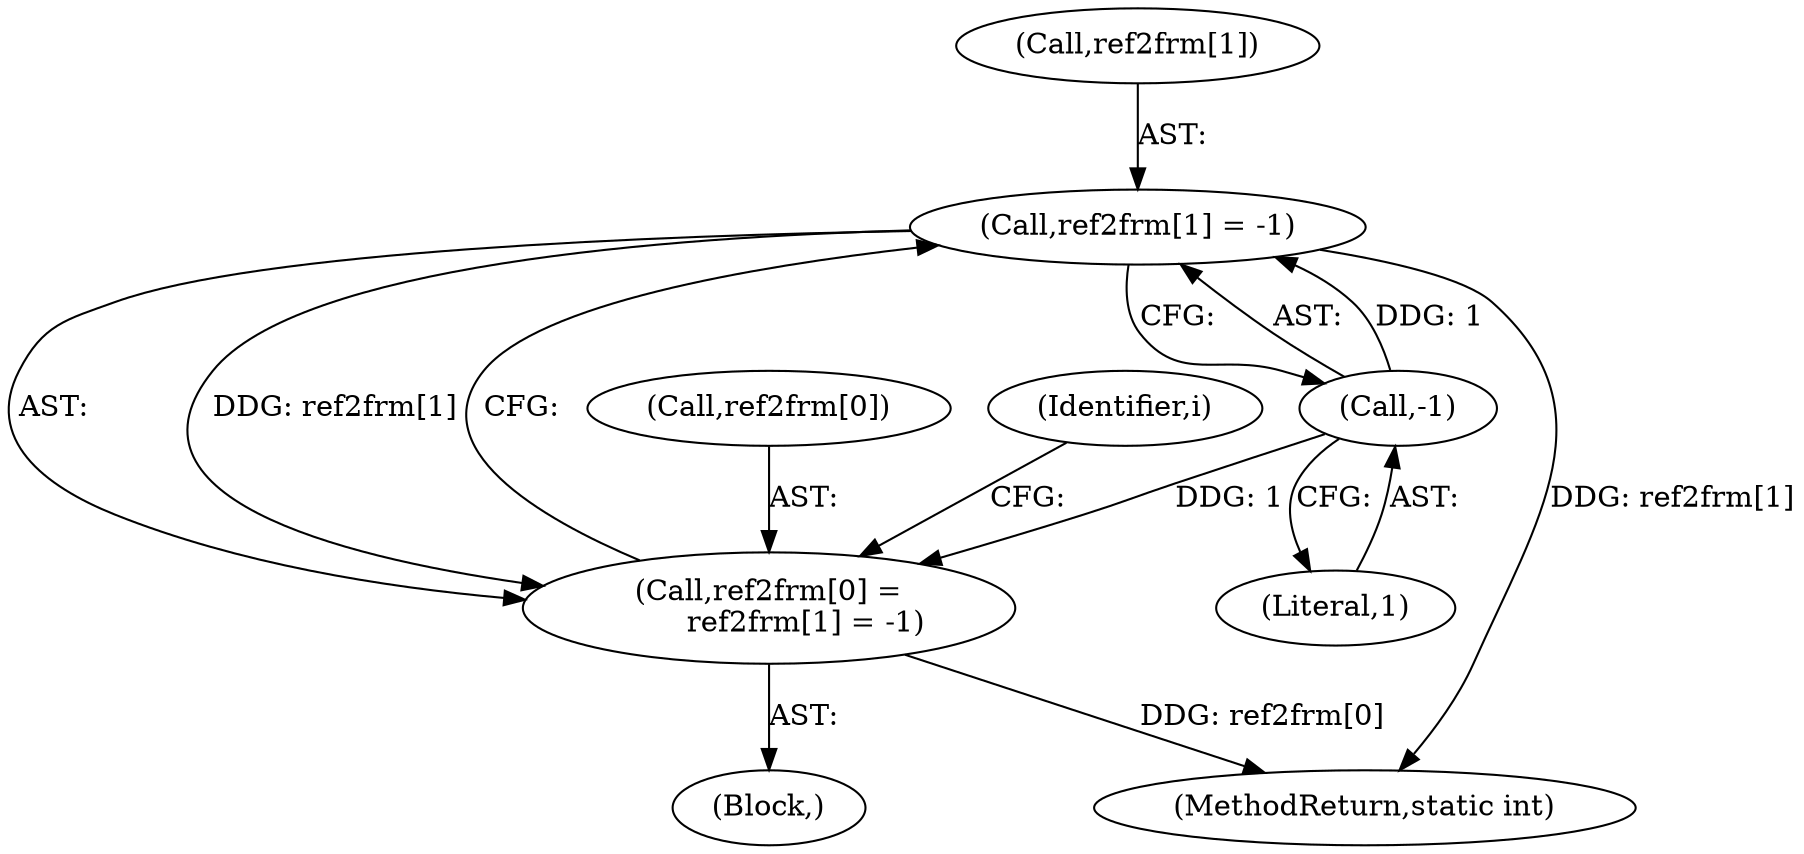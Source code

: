 digraph "0_FFmpeg_29ffeef5e73b8f41ff3a3f2242d356759c66f91f@pointer" {
"1003157" [label="(Call,ref2frm[1] = -1)"];
"1003161" [label="(Call,-1)"];
"1003153" [label="(Call,ref2frm[0] =\n        ref2frm[1] = -1)"];
"1003158" [label="(Call,ref2frm[1])"];
"1003154" [label="(Call,ref2frm[0])"];
"1003162" [label="(Literal,1)"];
"1003426" [label="(MethodReturn,static int)"];
"1003161" [label="(Call,-1)"];
"1003153" [label="(Call,ref2frm[0] =\n        ref2frm[1] = -1)"];
"1002994" [label="(Block,)"];
"1003157" [label="(Call,ref2frm[1] = -1)"];
"1003165" [label="(Identifier,i)"];
"1003157" -> "1003153"  [label="AST: "];
"1003157" -> "1003161"  [label="CFG: "];
"1003158" -> "1003157"  [label="AST: "];
"1003161" -> "1003157"  [label="AST: "];
"1003153" -> "1003157"  [label="CFG: "];
"1003157" -> "1003426"  [label="DDG: ref2frm[1]"];
"1003157" -> "1003153"  [label="DDG: ref2frm[1]"];
"1003161" -> "1003157"  [label="DDG: 1"];
"1003161" -> "1003162"  [label="CFG: "];
"1003162" -> "1003161"  [label="AST: "];
"1003161" -> "1003153"  [label="DDG: 1"];
"1003153" -> "1002994"  [label="AST: "];
"1003154" -> "1003153"  [label="AST: "];
"1003165" -> "1003153"  [label="CFG: "];
"1003153" -> "1003426"  [label="DDG: ref2frm[0]"];
}
